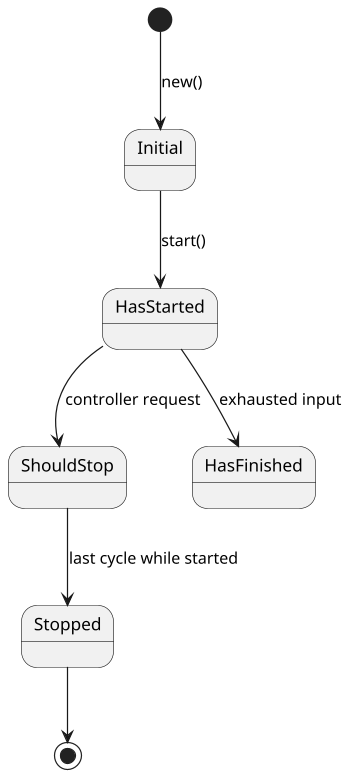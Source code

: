 @startuml
scale 350 width

[*] --> Initial : new()
Initial --> HasStarted : start()
HasStarted --> ShouldStop : controller request
HasStarted --> HasFinished : exhausted input
ShouldStop --> Stopped : last cycle while started
Stopped --> [*]
'Stopped --> Running : if reused

@enduml